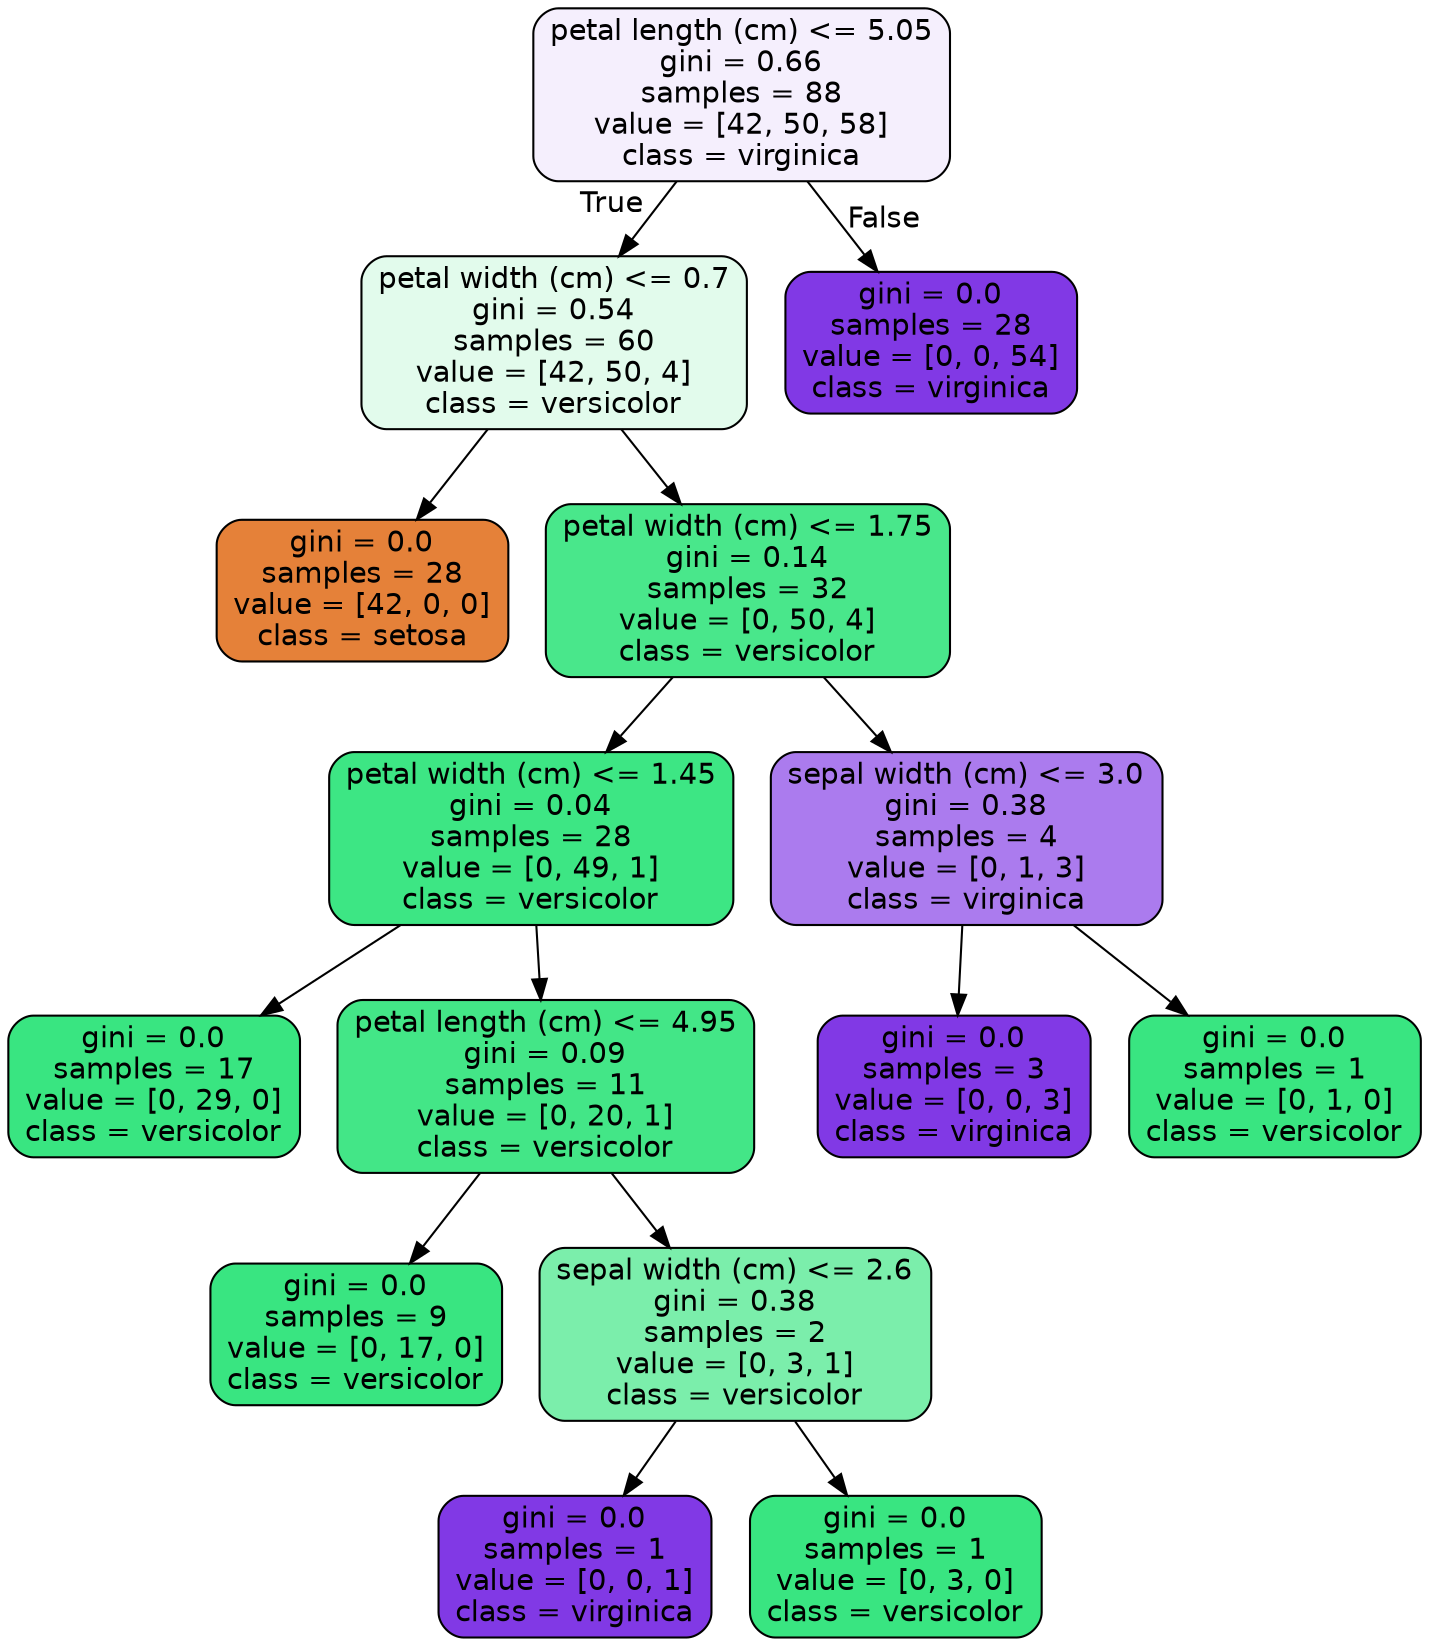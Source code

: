 digraph Tree {
node [shape=box, style="filled, rounded", color="black", fontname=helvetica] ;
edge [fontname=helvetica] ;
0 [label="petal length (cm) <= 5.05\ngini = 0.66\nsamples = 88\nvalue = [42, 50, 58]\nclass = virginica", fillcolor="#f5effd"] ;
1 [label="petal width (cm) <= 0.7\ngini = 0.54\nsamples = 60\nvalue = [42, 50, 4]\nclass = versicolor", fillcolor="#e2fbec"] ;
0 -> 1 [labeldistance=2.5, labelangle=45, headlabel="True"] ;
2 [label="gini = 0.0\nsamples = 28\nvalue = [42, 0, 0]\nclass = setosa", fillcolor="#e58139"] ;
1 -> 2 ;
3 [label="petal width (cm) <= 1.75\ngini = 0.14\nsamples = 32\nvalue = [0, 50, 4]\nclass = versicolor", fillcolor="#49e78b"] ;
1 -> 3 ;
4 [label="petal width (cm) <= 1.45\ngini = 0.04\nsamples = 28\nvalue = [0, 49, 1]\nclass = versicolor", fillcolor="#3de684"] ;
3 -> 4 ;
5 [label="gini = 0.0\nsamples = 17\nvalue = [0, 29, 0]\nclass = versicolor", fillcolor="#39e581"] ;
4 -> 5 ;
6 [label="petal length (cm) <= 4.95\ngini = 0.09\nsamples = 11\nvalue = [0, 20, 1]\nclass = versicolor", fillcolor="#43e687"] ;
4 -> 6 ;
7 [label="gini = 0.0\nsamples = 9\nvalue = [0, 17, 0]\nclass = versicolor", fillcolor="#39e581"] ;
6 -> 7 ;
8 [label="sepal width (cm) <= 2.6\ngini = 0.38\nsamples = 2\nvalue = [0, 3, 1]\nclass = versicolor", fillcolor="#7beeab"] ;
6 -> 8 ;
9 [label="gini = 0.0\nsamples = 1\nvalue = [0, 0, 1]\nclass = virginica", fillcolor="#8139e5"] ;
8 -> 9 ;
10 [label="gini = 0.0\nsamples = 1\nvalue = [0, 3, 0]\nclass = versicolor", fillcolor="#39e581"] ;
8 -> 10 ;
11 [label="sepal width (cm) <= 3.0\ngini = 0.38\nsamples = 4\nvalue = [0, 1, 3]\nclass = virginica", fillcolor="#ab7bee"] ;
3 -> 11 ;
12 [label="gini = 0.0\nsamples = 3\nvalue = [0, 0, 3]\nclass = virginica", fillcolor="#8139e5"] ;
11 -> 12 ;
13 [label="gini = 0.0\nsamples = 1\nvalue = [0, 1, 0]\nclass = versicolor", fillcolor="#39e581"] ;
11 -> 13 ;
14 [label="gini = 0.0\nsamples = 28\nvalue = [0, 0, 54]\nclass = virginica", fillcolor="#8139e5"] ;
0 -> 14 [labeldistance=2.5, labelangle=-45, headlabel="False"] ;
}
